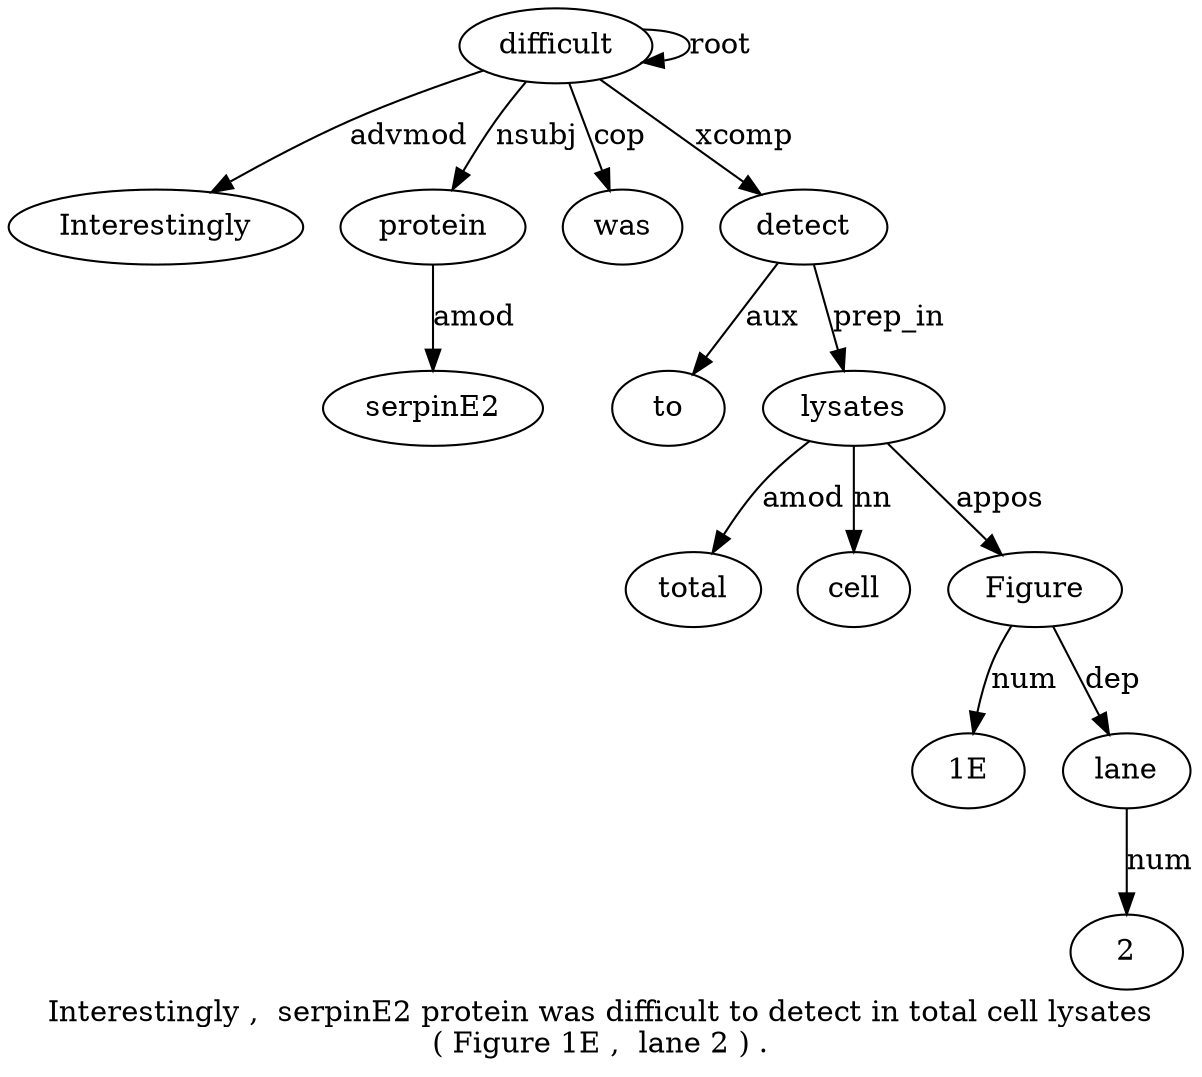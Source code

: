 digraph "Interestingly ,  serpinE2 protein was difficult to detect in total cell lysates ( Figure 1E ,  lane 2 ) ." {
label="Interestingly ,  serpinE2 protein was difficult to detect in total cell lysates
( Figure 1E ,  lane 2 ) .";
difficult6 [style=filled, fillcolor=white, label=difficult];
Interestingly1 [style=filled, fillcolor=white, label=Interestingly];
difficult6 -> Interestingly1  [label=advmod];
protein4 [style=filled, fillcolor=white, label=protein];
serpinE23 [style=filled, fillcolor=white, label=serpinE2];
protein4 -> serpinE23  [label=amod];
difficult6 -> protein4  [label=nsubj];
was5 [style=filled, fillcolor=white, label=was];
difficult6 -> was5  [label=cop];
difficult6 -> difficult6  [label=root];
detect8 [style=filled, fillcolor=white, label=detect];
to7 [style=filled, fillcolor=white, label=to];
detect8 -> to7  [label=aux];
difficult6 -> detect8  [label=xcomp];
lysates12 [style=filled, fillcolor=white, label=lysates];
total10 [style=filled, fillcolor=white, label=total];
lysates12 -> total10  [label=amod];
cell11 [style=filled, fillcolor=white, label=cell];
lysates12 -> cell11  [label=nn];
detect8 -> lysates12  [label=prep_in];
Figure14 [style=filled, fillcolor=white, label=Figure];
lysates12 -> Figure14  [label=appos];
"1E15" [style=filled, fillcolor=white, label="1E"];
Figure14 -> "1E15"  [label=num];
lane17 [style=filled, fillcolor=white, label=lane];
Figure14 -> lane17  [label=dep];
218 [style=filled, fillcolor=white, label=2];
lane17 -> 218  [label=num];
}
